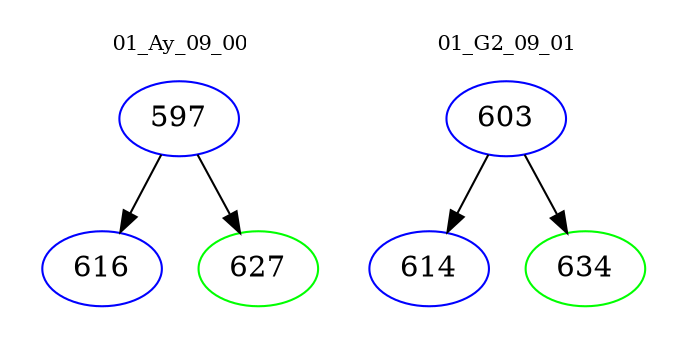digraph{
subgraph cluster_0 {
color = white
label = "01_Ay_09_00";
fontsize=10;
T0_597 [label="597", color="blue"]
T0_597 -> T0_616 [color="black"]
T0_616 [label="616", color="blue"]
T0_597 -> T0_627 [color="black"]
T0_627 [label="627", color="green"]
}
subgraph cluster_1 {
color = white
label = "01_G2_09_01";
fontsize=10;
T1_603 [label="603", color="blue"]
T1_603 -> T1_614 [color="black"]
T1_614 [label="614", color="blue"]
T1_603 -> T1_634 [color="black"]
T1_634 [label="634", color="green"]
}
}
